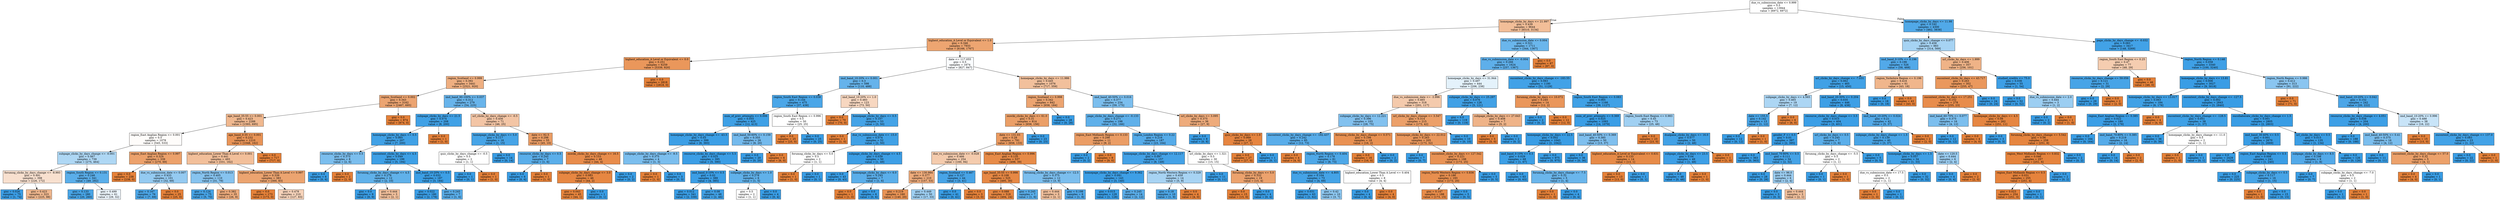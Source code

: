 digraph Tree {
node [shape=box, style="filled", color="black"] ;
0 [label="due_vs_submission_date <= 0.999\ngini = 0.5\nsamples = 13944\nvalue = [6972, 6972]", fillcolor="#e5813900"] ;
1 [label="homepage_clicks_by_days <= 21.997\ngini = 0.439\nsamples = 9644\nvalue = [6510, 3134]", fillcolor="#e5813984"] ;
0 -> 1 [labeldistance=2.5, labelangle=45, headlabel="True"] ;
2 [label="highest_education_A Level or Equivalent <= 1.0\ngini = 0.346\nsamples = 7933\nvalue = [6166, 1767]", fillcolor="#e58139b6"] ;
1 -> 2 ;
3 [label="highest_education_A Level or Equivalent <= 0.0\ngini = 0.251\nsamples = 6259\nvalue = [5339, 920]", fillcolor="#e58139d3"] ;
2 -> 3 ;
4 [label="region_Scotland <= 0.999\ngini = 0.392\nsamples = 3441\nvalue = [2521, 920]", fillcolor="#e58139a2"] ;
3 -> 4 ;
5 [label="region_Scotland <= 0.002\ngini = 0.343\nsamples = 3162\nvalue = [2467, 695]", fillcolor="#e58139b7"] ;
4 -> 5 ;
6 [label="age_band_35-55 <= 0.001\ngini = 0.423\nsamples = 2288\nvalue = [1593, 695]", fillcolor="#e5813990"] ;
5 -> 6 ;
7 [label="region_East Anglian Region <= 0.001\ngini = 0.5\nsamples = 1078\nvalue = [545, 533]", fillcolor="#e5813906"] ;
6 -> 7 ;
8 [label="subpage_clicks_by_days_change <= -0.001\ngini = 0.467\nsamples = 739\nvalue = [275, 464]", fillcolor="#399de568"] ;
7 -> 8 ;
9 [label="forumng_clicks_by_days_change <= -8.993\ngini = 0.491\nsamples = 398\nvalue = [226, 172]", fillcolor="#e581393d"] ;
8 -> 9 ;
10 [label="gini = 0.026\nsamples = 75\nvalue = [1, 74]", fillcolor="#399de5fc"] ;
9 -> 10 ;
11 [label="gini = 0.423\nsamples = 323\nvalue = [225, 98]", fillcolor="#e5813990"] ;
9 -> 11 ;
12 [label="region_South Region <= 0.131\ngini = 0.246\nsamples = 341\nvalue = [49, 292]", fillcolor="#399de5d4"] ;
8 -> 12 ;
13 [label="gini = 0.133\nsamples = 280\nvalue = [20, 260]", fillcolor="#399de5eb"] ;
12 -> 13 ;
14 [label="gini = 0.499\nsamples = 61\nvalue = [29, 32]", fillcolor="#399de518"] ;
12 -> 14 ;
15 [label="region_East Anglian Region <= 0.997\ngini = 0.324\nsamples = 339\nvalue = [270, 69]", fillcolor="#e58139be"] ;
7 -> 15 ;
16 [label="gini = 0.0\nsamples = 238\nvalue = [238, 0]", fillcolor="#e58139ff"] ;
15 -> 16 ;
17 [label="due_vs_submission_date <= 0.007\ngini = 0.433\nsamples = 101\nvalue = [32, 69]", fillcolor="#399de589"] ;
15 -> 17 ;
18 [label="gini = 0.167\nsamples = 76\nvalue = [7, 69]", fillcolor="#399de5e5"] ;
17 -> 18 ;
19 [label="gini = 0.0\nsamples = 25\nvalue = [25, 0]", fillcolor="#e58139ff"] ;
17 -> 19 ;
20 [label="age_band_0-35 <= 0.001\ngini = 0.232\nsamples = 1210\nvalue = [1048, 162]", fillcolor="#e58139d8"] ;
6 -> 20 ;
21 [label="highest_education_Lower Than A Level <= 0.001\ngini = 0.441\nsamples = 493\nvalue = [331, 162]", fillcolor="#e5813982"] ;
20 -> 21 ;
22 [label="region_North Region <= 0.013\ngini = 0.405\nsamples = 110\nvalue = [31, 79]", fillcolor="#399de59b"] ;
21 -> 22 ;
23 [label="gini = 0.124\nsamples = 75\nvalue = [5, 70]", fillcolor="#399de5ed"] ;
22 -> 23 ;
24 [label="gini = 0.382\nsamples = 35\nvalue = [26, 9]", fillcolor="#e58139a7"] ;
22 -> 24 ;
25 [label="highest_education_Lower Than A Level <= 0.997\ngini = 0.339\nsamples = 383\nvalue = [300, 83]", fillcolor="#e58139b8"] ;
21 -> 25 ;
26 [label="gini = 0.0\nsamples = 173\nvalue = [173, 0]", fillcolor="#e58139ff"] ;
25 -> 26 ;
27 [label="gini = 0.478\nsamples = 210\nvalue = [127, 83]", fillcolor="#e5813958"] ;
25 -> 27 ;
28 [label="gini = 0.0\nsamples = 717\nvalue = [717, 0]", fillcolor="#e58139ff"] ;
20 -> 28 ;
29 [label="gini = 0.0\nsamples = 874\nvalue = [874, 0]", fillcolor="#e58139ff"] ;
5 -> 29 ;
30 [label="imd_band_90-100% <= 0.037\ngini = 0.312\nsamples = 279\nvalue = [54, 225]", fillcolor="#399de5c2"] ;
4 -> 30 ;
31 [label="subpage_clicks_by_days <= 21.5\ngini = 0.074\nsamples = 208\nvalue = [8, 200]", fillcolor="#399de5f5"] ;
30 -> 31 ;
32 [label="homepage_clicks_by_days <= 0.5\ngini = 0.065\nsamples = 207\nvalue = [7, 200]", fillcolor="#399de5f6"] ;
31 -> 32 ;
33 [label="resource_clicks_by_days <= 0.5\ngini = 0.375\nsamples = 8\nvalue = [2, 6]", fillcolor="#399de5aa"] ;
32 -> 33 ;
34 [label="gini = 0.0\nsamples = 6\nvalue = [0, 6]", fillcolor="#399de5ff"] ;
33 -> 34 ;
35 [label="gini = 0.0\nsamples = 2\nvalue = [2, 0]", fillcolor="#e58139ff"] ;
33 -> 35 ;
36 [label="oucontent_clicks_by_days <= 4.5\ngini = 0.049\nsamples = 199\nvalue = [5, 194]", fillcolor="#399de5f8"] ;
32 -> 36 ;
37 [label="forumng_clicks_by_days_change <= 4.5\ngini = 0.278\nsamples = 12\nvalue = [2, 10]", fillcolor="#399de5cc"] ;
36 -> 37 ;
38 [label="gini = 0.0\nsamples = 9\nvalue = [0, 9]", fillcolor="#399de5ff"] ;
37 -> 38 ;
39 [label="gini = 0.444\nsamples = 3\nvalue = [2, 1]", fillcolor="#e581397f"] ;
37 -> 39 ;
40 [label="imd_band_10-20% <= 0.5\ngini = 0.032\nsamples = 187\nvalue = [3, 184]", fillcolor="#399de5fb"] ;
36 -> 40 ;
41 [label="gini = 0.022\nsamples = 180\nvalue = [2, 178]", fillcolor="#399de5fc"] ;
40 -> 41 ;
42 [label="gini = 0.245\nsamples = 7\nvalue = [1, 6]", fillcolor="#399de5d4"] ;
40 -> 42 ;
43 [label="gini = 0.0\nsamples = 1\nvalue = [1, 0]", fillcolor="#e58139ff"] ;
31 -> 43 ;
44 [label="url_clicks_by_days_change <= -0.5\ngini = 0.456\nsamples = 71\nvalue = [46, 25]", fillcolor="#e5813974"] ;
30 -> 44 ;
45 [label="homepage_clicks_by_days <= 5.0\ngini = 0.117\nsamples = 16\nvalue = [1, 15]", fillcolor="#399de5ee"] ;
44 -> 45 ;
46 [label="quiz_clicks_by_days_change <= -0.5\ngini = 0.5\nsamples = 2\nvalue = [1, 1]", fillcolor="#e5813900"] ;
45 -> 46 ;
47 [label="gini = 0.0\nsamples = 1\nvalue = [0, 1]", fillcolor="#399de5ff"] ;
46 -> 47 ;
48 [label="gini = 0.0\nsamples = 1\nvalue = [1, 0]", fillcolor="#e58139ff"] ;
46 -> 48 ;
49 [label="gini = 0.0\nsamples = 14\nvalue = [0, 14]", fillcolor="#399de5ff"] ;
45 -> 49 ;
50 [label="date <= 92.5\ngini = 0.298\nsamples = 55\nvalue = [45, 10]", fillcolor="#e58139c6"] ;
44 -> 50 ;
51 [label="resource_clicks_by_days <= 0.5\ngini = 0.245\nsamples = 7\nvalue = [1, 6]", fillcolor="#399de5d4"] ;
50 -> 51 ;
52 [label="gini = 0.0\nsamples = 6\nvalue = [0, 6]", fillcolor="#399de5ff"] ;
51 -> 52 ;
53 [label="gini = 0.0\nsamples = 1\nvalue = [1, 0]", fillcolor="#e58139ff"] ;
51 -> 53 ;
54 [label="ouwiki_clicks_by_days_change <= 16.5\ngini = 0.153\nsamples = 48\nvalue = [44, 4]", fillcolor="#e58139e8"] ;
50 -> 54 ;
55 [label="subpage_clicks_by_days_change <= 3.0\ngini = 0.083\nsamples = 46\nvalue = [44, 2]", fillcolor="#e58139f3"] ;
54 -> 55 ;
56 [label="gini = 0.043\nsamples = 45\nvalue = [44, 1]", fillcolor="#e58139f9"] ;
55 -> 56 ;
57 [label="gini = 0.0\nsamples = 1\nvalue = [0, 1]", fillcolor="#399de5ff"] ;
55 -> 57 ;
58 [label="gini = 0.0\nsamples = 2\nvalue = [0, 2]", fillcolor="#399de5ff"] ;
54 -> 58 ;
59 [label="gini = 0.0\nsamples = 2818\nvalue = [2818, 0]", fillcolor="#e58139ff"] ;
3 -> 59 ;
60 [label="date <= 117.055\ngini = 0.5\nsamples = 1674\nvalue = [827, 847]", fillcolor="#399de506"] ;
2 -> 60 ;
61 [label="imd_band_10-20% <= 0.001\ngini = 0.3\nsamples = 598\nvalue = [110, 488]", fillcolor="#399de5c6"] ;
60 -> 61 ;
62 [label="region_South East Region <= 0.038\ngini = 0.144\nsamples = 475\nvalue = [37, 438]", fillcolor="#399de5e9"] ;
61 -> 62 ;
63 [label="num_of_prev_attempts <= 0.006\ngini = 0.055\nsamples = 425\nvalue = [12, 413]", fillcolor="#399de5f8"] ;
62 -> 63 ;
64 [label="homepage_clicks_by_days_change <= -43.5\ngini = 0.03\nsamples = 399\nvalue = [6, 393]", fillcolor="#399de5fb"] ;
63 -> 64 ;
65 [label="subpage_clicks_by_days_change <= -9.5\ngini = 0.375\nsamples = 4\nvalue = [1, 3]", fillcolor="#399de5aa"] ;
64 -> 65 ;
66 [label="gini = 0.0\nsamples = 1\nvalue = [1, 0]", fillcolor="#e58139ff"] ;
65 -> 66 ;
67 [label="gini = 0.0\nsamples = 3\nvalue = [0, 3]", fillcolor="#399de5ff"] ;
65 -> 67 ;
68 [label="resource_clicks_by_days_change <= 5.5\ngini = 0.025\nsamples = 395\nvalue = [5, 390]", fillcolor="#399de5fc"] ;
64 -> 68 ;
69 [label="imd_band_0-10% <= 0.5\ngini = 0.02\nsamples = 389\nvalue = [4, 385]", fillcolor="#399de5fc"] ;
68 -> 69 ;
70 [label="gini = 0.012\nsamples = 341\nvalue = [2, 339]", fillcolor="#399de5fd"] ;
69 -> 70 ;
71 [label="gini = 0.08\nsamples = 48\nvalue = [2, 46]", fillcolor="#399de5f4"] ;
69 -> 71 ;
72 [label="subpage_clicks_by_days <= 1.0\ngini = 0.278\nsamples = 6\nvalue = [1, 5]", fillcolor="#399de5cc"] ;
68 -> 72 ;
73 [label="gini = 0.5\nsamples = 2\nvalue = [1, 1]", fillcolor="#e5813900"] ;
72 -> 73 ;
74 [label="gini = 0.0\nsamples = 4\nvalue = [0, 4]", fillcolor="#399de5ff"] ;
72 -> 74 ;
75 [label="imd_band_50-60% <= 0.159\ngini = 0.355\nsamples = 26\nvalue = [6, 20]", fillcolor="#399de5b3"] ;
63 -> 75 ;
76 [label="gini = 0.0\nsamples = 20\nvalue = [0, 20]", fillcolor="#399de5ff"] ;
75 -> 76 ;
77 [label="gini = 0.0\nsamples = 6\nvalue = [6, 0]", fillcolor="#e58139ff"] ;
75 -> 77 ;
78 [label="region_South East Region <= 0.996\ngini = 0.5\nsamples = 50\nvalue = [25, 25]", fillcolor="#e5813900"] ;
62 -> 78 ;
79 [label="gini = 0.0\nsamples = 25\nvalue = [25, 0]", fillcolor="#e58139ff"] ;
78 -> 79 ;
80 [label="gini = 0.0\nsamples = 25\nvalue = [0, 25]", fillcolor="#399de5ff"] ;
78 -> 80 ;
81 [label="imd_band_10-20% <= 1.0\ngini = 0.483\nsamples = 123\nvalue = [73, 50]", fillcolor="#e5813950"] ;
61 -> 81 ;
82 [label="gini = 0.0\nsamples = 70\nvalue = [70, 0]", fillcolor="#e58139ff"] ;
81 -> 82 ;
83 [label="homepage_clicks_by_days <= 0.5\ngini = 0.107\nsamples = 53\nvalue = [3, 50]", fillcolor="#399de5f0"] ;
81 -> 83 ;
84 [label="gini = 0.0\nsamples = 1\nvalue = [1, 0]", fillcolor="#e58139ff"] ;
83 -> 84 ;
85 [label="due_vs_submission_date <= -15.0\ngini = 0.074\nsamples = 52\nvalue = [2, 50]", fillcolor="#399de5f5"] ;
83 -> 85 ;
86 [label="forumng_clicks_by_days <= 5.0\ngini = 0.5\nsamples = 2\nvalue = [1, 1]", fillcolor="#e5813900"] ;
85 -> 86 ;
87 [label="gini = 0.0\nsamples = 1\nvalue = [1, 0]", fillcolor="#e58139ff"] ;
86 -> 87 ;
88 [label="gini = 0.0\nsamples = 1\nvalue = [0, 1]", fillcolor="#399de5ff"] ;
86 -> 88 ;
89 [label="subpage_clicks_by_days_change <= 4.5\ngini = 0.039\nsamples = 50\nvalue = [1, 49]", fillcolor="#399de5fa"] ;
85 -> 89 ;
90 [label="gini = 0.0\nsamples = 43\nvalue = [0, 43]", fillcolor="#399de5ff"] ;
89 -> 90 ;
91 [label="homepage_clicks_by_days <= 6.0\ngini = 0.245\nsamples = 7\nvalue = [1, 6]", fillcolor="#399de5d4"] ;
89 -> 91 ;
92 [label="gini = 0.0\nsamples = 1\nvalue = [1, 0]", fillcolor="#e58139ff"] ;
91 -> 92 ;
93 [label="gini = 0.0\nsamples = 6\nvalue = [0, 6]", fillcolor="#399de5ff"] ;
91 -> 93 ;
94 [label="homepage_clicks_by_days <= 11.986\ngini = 0.445\nsamples = 1076\nvalue = [717, 359]", fillcolor="#e581397f"] ;
60 -> 94 ;
95 [label="region_Scotland <= 0.998\ngini = 0.342\nsamples = 842\nvalue = [658, 184]", fillcolor="#e58139b8"] ;
94 -> 95 ;
96 [label="ouwiki_clicks_by_days <= 61.0\ngini = 0.31\nsamples = 814\nvalue = [658, 156]", fillcolor="#e58139c3"] ;
95 -> 96 ;
97 [label="date <= 131.03\ngini = 0.28\nsamples = 791\nvalue = [658, 133]", fillcolor="#e58139cb"] ;
96 -> 97 ;
98 [label="due_vs_submission_date <= -0.028\ngini = 0.466\nsamples = 254\nvalue = [160, 94]", fillcolor="#e5813969"] ;
97 -> 98 ;
99 [label="date <= 130.984\ngini = 0.377\nsamples = 210\nvalue = [157, 53]", fillcolor="#e58139a9"] ;
98 -> 99 ;
100 [label="gini = 0.219\nsamples = 160\nvalue = [140, 20]", fillcolor="#e58139db"] ;
99 -> 100 ;
101 [label="gini = 0.449\nsamples = 50\nvalue = [17, 33]", fillcolor="#399de57c"] ;
99 -> 101 ;
102 [label="region_Scotland <= 0.467\ngini = 0.127\nsamples = 44\nvalue = [3, 41]", fillcolor="#399de5ec"] ;
98 -> 102 ;
103 [label="gini = 0.0\nsamples = 41\nvalue = [0, 41]", fillcolor="#399de5ff"] ;
102 -> 103 ;
104 [label="gini = 0.0\nsamples = 3\nvalue = [3, 0]", fillcolor="#e58139ff"] ;
102 -> 104 ;
105 [label="region_East Anglian Region <= 0.996\ngini = 0.135\nsamples = 537\nvalue = [498, 39]", fillcolor="#e58139eb"] ;
97 -> 105 ;
106 [label="age_band_35-55 <= 0.998\ngini = 0.108\nsamples = 525\nvalue = [495, 30]", fillcolor="#e58139f0"] ;
105 -> 106 ;
107 [label="gini = 0.088\nsamples = 518\nvalue = [494, 24]", fillcolor="#e58139f3"] ;
106 -> 107 ;
108 [label="gini = 0.245\nsamples = 7\nvalue = [1, 6]", fillcolor="#399de5d4"] ;
106 -> 108 ;
109 [label="forumng_clicks_by_days_change <= -12.5\ngini = 0.375\nsamples = 12\nvalue = [3, 9]", fillcolor="#399de5aa"] ;
105 -> 109 ;
110 [label="gini = 0.444\nsamples = 3\nvalue = [2, 1]", fillcolor="#e581397f"] ;
109 -> 110 ;
111 [label="gini = 0.198\nsamples = 9\nvalue = [1, 8]", fillcolor="#399de5df"] ;
109 -> 111 ;
112 [label="gini = 0.0\nsamples = 23\nvalue = [0, 23]", fillcolor="#399de5ff"] ;
96 -> 112 ;
113 [label="gini = 0.0\nsamples = 28\nvalue = [0, 28]", fillcolor="#399de5ff"] ;
95 -> 113 ;
114 [label="imd_band_40-50% <= 0.016\ngini = 0.377\nsamples = 234\nvalue = [59, 175]", fillcolor="#399de5a9"] ;
94 -> 114 ;
115 [label="page_clicks_by_days_change <= -0.133\ngini = 0.271\nsamples = 198\nvalue = [32, 166]", fillcolor="#399de5ce"] ;
114 -> 115 ;
116 [label="region_East Midlands Region <= 0.133\ngini = 0.298\nsamples = 11\nvalue = [9, 2]", fillcolor="#e58139c6"] ;
115 -> 116 ;
117 [label="gini = 0.0\nsamples = 2\nvalue = [0, 2]", fillcolor="#399de5ff"] ;
116 -> 117 ;
118 [label="gini = 0.0\nsamples = 9\nvalue = [9, 0]", fillcolor="#e58139ff"] ;
116 -> 118 ;
119 [label="region_London Region <= 0.22\ngini = 0.216\nsamples = 187\nvalue = [23, 164]", fillcolor="#399de5db"] ;
115 -> 119 ;
120 [label="homepage_clicks_by_days_change <= 12.117\ngini = 0.097\nsamples = 157\nvalue = [8, 149]", fillcolor="#399de5f1"] ;
119 -> 120 ;
121 [label="homepage_clicks_by_days_change <= 9.362\ngini = 0.041\nsamples = 143\nvalue = [3, 140]", fillcolor="#399de5fa"] ;
120 -> 121 ;
122 [label="gini = 0.015\nsamples = 129\nvalue = [1, 128]", fillcolor="#399de5fd"] ;
121 -> 122 ;
123 [label="gini = 0.245\nsamples = 14\nvalue = [2, 12]", fillcolor="#399de5d4"] ;
121 -> 123 ;
124 [label="region_North Western Region <= 0.329\ngini = 0.459\nsamples = 14\nvalue = [5, 9]", fillcolor="#399de571"] ;
120 -> 124 ;
125 [label="gini = 0.18\nsamples = 10\nvalue = [1, 9]", fillcolor="#399de5e3"] ;
124 -> 125 ;
126 [label="gini = 0.0\nsamples = 4\nvalue = [4, 0]", fillcolor="#e58139ff"] ;
124 -> 126 ;
127 [label="url_clicks_by_days <= 1.321\ngini = 0.5\nsamples = 30\nvalue = [15, 15]", fillcolor="#e5813900"] ;
119 -> 127 ;
128 [label="gini = 0.0\nsamples = 11\nvalue = [0, 11]", fillcolor="#399de5ff"] ;
127 -> 128 ;
129 [label="forumng_clicks_by_days <= 5.0\ngini = 0.332\nsamples = 19\nvalue = [15, 4]", fillcolor="#e58139bb"] ;
127 -> 129 ;
130 [label="gini = 0.0\nsamples = 15\nvalue = [15, 0]", fillcolor="#e58139ff"] ;
129 -> 130 ;
131 [label="gini = 0.0\nsamples = 4\nvalue = [0, 4]", fillcolor="#399de5ff"] ;
129 -> 131 ;
132 [label="url_clicks_by_days <= 3.095\ngini = 0.375\nsamples = 36\nvalue = [27, 9]", fillcolor="#e58139aa"] ;
114 -> 132 ;
133 [label="gini = 0.0\nsamples = 8\nvalue = [0, 8]", fillcolor="#399de5ff"] ;
132 -> 133 ;
134 [label="quiz_clicks_by_days <= 1.0\ngini = 0.069\nsamples = 28\nvalue = [27, 1]", fillcolor="#e58139f6"] ;
132 -> 134 ;
135 [label="gini = 0.0\nsamples = 27\nvalue = [27, 0]", fillcolor="#e58139ff"] ;
134 -> 135 ;
136 [label="gini = 0.0\nsamples = 1\nvalue = [0, 1]", fillcolor="#399de5ff"] ;
134 -> 136 ;
137 [label="due_vs_submission_date <= 0.004\ngini = 0.321\nsamples = 1711\nvalue = [344, 1367]", fillcolor="#399de5bf"] ;
1 -> 137 ;
138 [label="due_vs_submission_date <= -0.004\ngini = 0.266\nsamples = 1624\nvalue = [257, 1367]", fillcolor="#399de5cf"] ;
137 -> 138 ;
139 [label="homepage_clicks_by_days <= 31.944\ngini = 0.497\nsamples = 444\nvalue = [206, 238]", fillcolor="#399de522"] ;
138 -> 139 ;
140 [label="due_vs_submission_date <= -3.996\ngini = 0.465\nsamples = 318\nvalue = [201, 117]", fillcolor="#e581396b"] ;
139 -> 140 ;
141 [label="subpage_clicks_by_days <= 12.221\ngini = 0.396\nsamples = 103\nvalue = [28, 75]", fillcolor="#399de5a0"] ;
140 -> 141 ;
142 [label="oucontent_clicks_by_days_change <= -182.437\ngini = 0.242\nsamples = 85\nvalue = [12, 73]", fillcolor="#399de5d5"] ;
141 -> 142 ;
143 [label="gini = 0.0\nsamples = 4\nvalue = [4, 0]", fillcolor="#e58139ff"] ;
142 -> 143 ;
144 [label="region_North Region <= 0.404\ngini = 0.178\nsamples = 81\nvalue = [8, 73]", fillcolor="#399de5e3"] ;
142 -> 144 ;
145 [label="due_vs_submission_date <= -4.805\ngini = 0.104\nsamples = 73\nvalue = [4, 69]", fillcolor="#399de5f0"] ;
144 -> 145 ;
146 [label="gini = 0.031\nsamples = 63\nvalue = [1, 62]", fillcolor="#399de5fb"] ;
145 -> 146 ;
147 [label="gini = 0.42\nsamples = 10\nvalue = [3, 7]", fillcolor="#399de592"] ;
145 -> 147 ;
148 [label="highest_education_Lower Than A Level <= 0.404\ngini = 0.5\nsamples = 8\nvalue = [4, 4]", fillcolor="#e5813900"] ;
144 -> 148 ;
149 [label="gini = 0.0\nsamples = 4\nvalue = [0, 4]", fillcolor="#399de5ff"] ;
148 -> 149 ;
150 [label="gini = 0.0\nsamples = 4\nvalue = [4, 0]", fillcolor="#e58139ff"] ;
148 -> 150 ;
151 [label="forumng_clicks_by_days_change <= 0.571\ngini = 0.198\nsamples = 18\nvalue = [16, 2]", fillcolor="#e58139df"] ;
141 -> 151 ;
152 [label="gini = 0.0\nsamples = 16\nvalue = [16, 0]", fillcolor="#e58139ff"] ;
151 -> 152 ;
153 [label="gini = 0.0\nsamples = 2\nvalue = [0, 2]", fillcolor="#399de5ff"] ;
151 -> 153 ;
154 [label="url_clicks_by_days_change <= 3.547\ngini = 0.314\nsamples = 215\nvalue = [173, 42]", fillcolor="#e58139c1"] ;
140 -> 154 ;
155 [label="homepage_clicks_by_days <= 22.012\ngini = 0.263\nsamples = 205\nvalue = [173, 32]", fillcolor="#e58139d0"] ;
154 -> 155 ;
156 [label="gini = 0.0\nsamples = 7\nvalue = [0, 7]", fillcolor="#399de5ff"] ;
155 -> 156 ;
157 [label="oucontent_clicks_by_days <= 127.542\ngini = 0.221\nsamples = 198\nvalue = [173, 25]", fillcolor="#e58139da"] ;
155 -> 157 ;
158 [label="region_North Western Region <= 0.836\ngini = 0.186\nsamples = 193\nvalue = [173, 20]", fillcolor="#e58139e2"] ;
157 -> 158 ;
159 [label="gini = 0.147\nsamples = 188\nvalue = [173, 15]", fillcolor="#e58139e9"] ;
158 -> 159 ;
160 [label="gini = 0.0\nsamples = 5\nvalue = [0, 5]", fillcolor="#399de5ff"] ;
158 -> 160 ;
161 [label="gini = 0.0\nsamples = 5\nvalue = [0, 5]", fillcolor="#399de5ff"] ;
157 -> 161 ;
162 [label="gini = 0.0\nsamples = 10\nvalue = [0, 10]", fillcolor="#399de5ff"] ;
154 -> 162 ;
163 [label="subpage_clicks_by_days <= 25.297\ngini = 0.076\nsamples = 126\nvalue = [5, 121]", fillcolor="#399de5f4"] ;
139 -> 163 ;
164 [label="gini = 0.0\nsamples = 119\nvalue = [0, 119]", fillcolor="#399de5ff"] ;
163 -> 164 ;
165 [label="subpage_clicks_by_days <= 27.643\ngini = 0.408\nsamples = 7\nvalue = [5, 2]", fillcolor="#e5813999"] ;
163 -> 165 ;
166 [label="gini = 0.0\nsamples = 5\nvalue = [5, 0]", fillcolor="#e58139ff"] ;
165 -> 166 ;
167 [label="gini = 0.0\nsamples = 2\nvalue = [0, 2]", fillcolor="#399de5ff"] ;
165 -> 167 ;
168 [label="oucontent_clicks_by_days_change <= -183.55\ngini = 0.083\nsamples = 1180\nvalue = [51, 1129]", fillcolor="#399de5f3"] ;
138 -> 168 ;
169 [label="forumng_clicks_by_days <= 10.072\ngini = 0.245\nsamples = 14\nvalue = [12, 2]", fillcolor="#e58139d4"] ;
168 -> 169 ;
170 [label="gini = 0.0\nsamples = 2\nvalue = [0, 2]", fillcolor="#399de5ff"] ;
169 -> 170 ;
171 [label="gini = 0.0\nsamples = 12\nvalue = [12, 0]", fillcolor="#e58139ff"] ;
169 -> 171 ;
172 [label="region_South East Region <= 0.083\ngini = 0.065\nsamples = 1166\nvalue = [39, 1127]", fillcolor="#399de5f6"] ;
168 -> 172 ;
173 [label="num_of_prev_attempts <= 0.369\ngini = 0.025\nsamples = 1093\nvalue = [14, 1079]", fillcolor="#399de5fc"] ;
172 -> 173 ;
174 [label="homepage_clicks_by_days <= 22.5\ngini = 0.002\nsamples = 1043\nvalue = [1, 1042]", fillcolor="#399de5ff"] ;
173 -> 174 ;
175 [label="imd_band_0-10% <= 0.5\ngini = 0.029\nsamples = 68\nvalue = [1, 67]", fillcolor="#399de5fb"] ;
174 -> 175 ;
176 [label="gini = 0.0\nsamples = 63\nvalue = [0, 63]", fillcolor="#399de5ff"] ;
175 -> 176 ;
177 [label="forumng_clicks_by_days_change <= -7.5\ngini = 0.32\nsamples = 5\nvalue = [1, 4]", fillcolor="#399de5bf"] ;
175 -> 177 ;
178 [label="gini = 0.0\nsamples = 1\nvalue = [1, 0]", fillcolor="#e58139ff"] ;
177 -> 178 ;
179 [label="gini = 0.0\nsamples = 4\nvalue = [0, 4]", fillcolor="#399de5ff"] ;
177 -> 179 ;
180 [label="gini = 0.0\nsamples = 975\nvalue = [0, 975]", fillcolor="#399de5ff"] ;
174 -> 180 ;
181 [label="imd_band_40-50% <= 0.369\ngini = 0.385\nsamples = 50\nvalue = [13, 37]", fillcolor="#399de5a5"] ;
173 -> 181 ;
182 [label="gini = 0.0\nsamples = 36\nvalue = [0, 36]", fillcolor="#399de5ff"] ;
181 -> 182 ;
183 [label="highest_education_A Level or Equivalent <= 0.631\ngini = 0.133\nsamples = 14\nvalue = [13, 1]", fillcolor="#e58139eb"] ;
181 -> 183 ;
184 [label="gini = 0.0\nsamples = 13\nvalue = [13, 0]", fillcolor="#e58139ff"] ;
183 -> 184 ;
185 [label="gini = 0.0\nsamples = 1\nvalue = [0, 1]", fillcolor="#399de5ff"] ;
183 -> 185 ;
186 [label="region_South East Region <= 0.983\ngini = 0.45\nsamples = 73\nvalue = [25, 48]", fillcolor="#399de57a"] ;
172 -> 186 ;
187 [label="gini = 0.0\nsamples = 23\nvalue = [23, 0]", fillcolor="#e58139ff"] ;
186 -> 187 ;
188 [label="dualpane_clicks_by_days <= 16.0\ngini = 0.077\nsamples = 50\nvalue = [2, 48]", fillcolor="#399de5f4"] ;
186 -> 188 ;
189 [label="subpage_clicks_by_days <= 23.5\ngini = 0.04\nsamples = 49\nvalue = [1, 48]", fillcolor="#399de5fa"] ;
188 -> 189 ;
190 [label="gini = 0.0\nsamples = 48\nvalue = [0, 48]", fillcolor="#399de5ff"] ;
189 -> 190 ;
191 [label="gini = 0.0\nsamples = 1\nvalue = [1, 0]", fillcolor="#e58139ff"] ;
189 -> 191 ;
192 [label="gini = 0.0\nsamples = 1\nvalue = [1, 0]", fillcolor="#e58139ff"] ;
188 -> 192 ;
193 [label="gini = 0.0\nsamples = 87\nvalue = [87, 0]", fillcolor="#e58139ff"] ;
137 -> 193 ;
194 [label="homepage_clicks_by_days <= 11.98\ngini = 0.192\nsamples = 4300\nvalue = [462, 3838]", fillcolor="#399de5e0"] ;
0 -> 194 [labeldistance=2.5, labelangle=-45, headlabel="False"] ;
195 [label="quiz_clicks_by_days_change <= 0.077\ngini = 0.458\nsamples = 883\nvalue = [314, 569]", fillcolor="#399de572"] ;
194 -> 195 ;
196 [label="imd_band_0-10% <= 0.196\ngini = 0.196\nsamples = 526\nvalue = [58, 468]", fillcolor="#399de5df"] ;
195 -> 196 ;
197 [label="url_clicks_by_days_change <= -7.031\ngini = 0.062\nsamples = 465\nvalue = [15, 450]", fillcolor="#399de5f6"] ;
196 -> 197 ;
198 [label="subpage_clicks_by_days <= 4.565\ngini = 0.465\nsamples = 19\nvalue = [7, 12]", fillcolor="#399de56a"] ;
197 -> 198 ;
199 [label="date <= 155.5\ngini = 0.142\nsamples = 13\nvalue = [1, 12]", fillcolor="#399de5ea"] ;
198 -> 199 ;
200 [label="gini = 0.0\nsamples = 12\nvalue = [0, 12]", fillcolor="#399de5ff"] ;
199 -> 200 ;
201 [label="gini = 0.0\nsamples = 1\nvalue = [1, 0]", fillcolor="#e58139ff"] ;
199 -> 201 ;
202 [label="gini = 0.0\nsamples = 6\nvalue = [6, 0]", fillcolor="#e58139ff"] ;
198 -> 202 ;
203 [label="imd_band_20-30% <= 0.204\ngini = 0.035\nsamples = 446\nvalue = [8, 438]", fillcolor="#399de5fa"] ;
197 -> 203 ;
204 [label="resource_clicks_by_days_change <= 3.5\ngini = 0.015\nsamples = 404\nvalue = [3, 401]", fillcolor="#399de5fd"] ;
203 -> 204 ;
205 [label="gender_F <= 0.5\ngini = 0.01\nsamples = 397\nvalue = [2, 395]", fillcolor="#399de5fe"] ;
204 -> 205 ;
206 [label="gini = 0.0\nsamples = 363\nvalue = [0, 363]", fillcolor="#399de5ff"] ;
205 -> 206 ;
207 [label="imd_band_70-80% <= 0.5\ngini = 0.111\nsamples = 34\nvalue = [2, 32]", fillcolor="#399de5ef"] ;
205 -> 207 ;
208 [label="gini = 0.0\nsamples = 28\nvalue = [0, 28]", fillcolor="#399de5ff"] ;
207 -> 208 ;
209 [label="date <= 96.0\ngini = 0.444\nsamples = 6\nvalue = [2, 4]", fillcolor="#399de57f"] ;
207 -> 209 ;
210 [label="gini = 0.0\nsamples = 3\nvalue = [0, 3]", fillcolor="#399de5ff"] ;
209 -> 210 ;
211 [label="gini = 0.444\nsamples = 3\nvalue = [2, 1]", fillcolor="#e581397f"] ;
209 -> 211 ;
212 [label="url_clicks_by_days <= 0.5\ngini = 0.245\nsamples = 7\nvalue = [1, 6]", fillcolor="#399de5d4"] ;
204 -> 212 ;
213 [label="forumng_clicks_by_days_change <= -5.5\ngini = 0.5\nsamples = 2\nvalue = [1, 1]", fillcolor="#e5813900"] ;
212 -> 213 ;
214 [label="gini = 0.0\nsamples = 1\nvalue = [0, 1]", fillcolor="#399de5ff"] ;
213 -> 214 ;
215 [label="gini = 0.0\nsamples = 1\nvalue = [1, 0]", fillcolor="#e58139ff"] ;
213 -> 215 ;
216 [label="gini = 0.0\nsamples = 5\nvalue = [0, 5]", fillcolor="#399de5ff"] ;
212 -> 216 ;
217 [label="imd_band_10-20% <= 0.024\ngini = 0.21\nsamples = 42\nvalue = [5, 37]", fillcolor="#399de5dd"] ;
203 -> 217 ;
218 [label="subpage_clicks_by_days_change <= 1.5\ngini = 0.139\nsamples = 40\nvalue = [3, 37]", fillcolor="#399de5ea"] ;
217 -> 218 ;
219 [label="homepage_clicks_by_days <= 1.5\ngini = 0.057\nsamples = 34\nvalue = [1, 33]", fillcolor="#399de5f7"] ;
218 -> 219 ;
220 [label="due_vs_submission_date <= 17.5\ngini = 0.5\nsamples = 2\nvalue = [1, 1]", fillcolor="#e5813900"] ;
219 -> 220 ;
221 [label="gini = 0.0\nsamples = 1\nvalue = [1, 0]", fillcolor="#e58139ff"] ;
220 -> 221 ;
222 [label="gini = 0.0\nsamples = 1\nvalue = [0, 1]", fillcolor="#399de5ff"] ;
220 -> 222 ;
223 [label="gini = 0.0\nsamples = 32\nvalue = [0, 32]", fillcolor="#399de5ff"] ;
219 -> 223 ;
224 [label="date <= 120.5\ngini = 0.444\nsamples = 6\nvalue = [2, 4]", fillcolor="#399de57f"] ;
218 -> 224 ;
225 [label="gini = 0.0\nsamples = 4\nvalue = [0, 4]", fillcolor="#399de5ff"] ;
224 -> 225 ;
226 [label="gini = 0.0\nsamples = 2\nvalue = [2, 0]", fillcolor="#e58139ff"] ;
224 -> 226 ;
227 [label="gini = 0.0\nsamples = 2\nvalue = [2, 0]", fillcolor="#e58139ff"] ;
217 -> 227 ;
228 [label="region_Yorkshire Region <= 0.196\ngini = 0.416\nsamples = 61\nvalue = [43, 18]", fillcolor="#e5813994"] ;
196 -> 228 ;
229 [label="gini = 0.0\nsamples = 18\nvalue = [0, 18]", fillcolor="#399de5ff"] ;
228 -> 229 ;
230 [label="gini = 0.0\nsamples = 43\nvalue = [43, 0]", fillcolor="#e58139ff"] ;
228 -> 230 ;
231 [label="url_clicks_by_days <= 1.999\ngini = 0.406\nsamples = 357\nvalue = [256, 101]", fillcolor="#e581399a"] ;
195 -> 231 ;
232 [label="oucontent_clicks_by_days <= 43.717\ngini = 0.263\nsamples = 302\nvalue = [255, 47]", fillcolor="#e58139d0"] ;
231 -> 232 ;
233 [label="oucontent_clicks_by_days <= 17.251\ngini = 0.152\nsamples = 278\nvalue = [255, 23]", fillcolor="#e58139e8"] ;
232 -> 233 ;
234 [label="imd_band_60-70% <= 0.077\ngini = 0.375\nsamples = 16\nvalue = [4, 12]", fillcolor="#399de5aa"] ;
233 -> 234 ;
235 [label="gini = 0.0\nsamples = 12\nvalue = [0, 12]", fillcolor="#399de5ff"] ;
234 -> 235 ;
236 [label="gini = 0.0\nsamples = 4\nvalue = [4, 0]", fillcolor="#e58139ff"] ;
234 -> 236 ;
237 [label="homepage_clicks_by_days <= 4.5\ngini = 0.08\nsamples = 262\nvalue = [251, 11]", fillcolor="#e58139f4"] ;
233 -> 237 ;
238 [label="gini = 0.0\nsamples = 3\nvalue = [0, 3]", fillcolor="#399de5ff"] ;
237 -> 238 ;
239 [label="forumng_clicks_by_days_change <= 5.542\ngini = 0.06\nsamples = 259\nvalue = [251, 8]", fillcolor="#e58139f7"] ;
237 -> 239 ;
240 [label="region_West Midlands Region <= 0.832\ngini = 0.046\nsamples = 257\nvalue = [251, 6]", fillcolor="#e58139f9"] ;
239 -> 240 ;
241 [label="region_East Midlands Region <= 0.5\ngini = 0.031\nsamples = 255\nvalue = [251, 4]", fillcolor="#e58139fb"] ;
240 -> 241 ;
242 [label="gini = 0.023\nsamples = 254\nvalue = [251, 3]", fillcolor="#e58139fc"] ;
241 -> 242 ;
243 [label="gini = 0.0\nsamples = 1\nvalue = [0, 1]", fillcolor="#399de5ff"] ;
241 -> 243 ;
244 [label="gini = 0.0\nsamples = 2\nvalue = [0, 2]", fillcolor="#399de5ff"] ;
240 -> 244 ;
245 [label="gini = 0.0\nsamples = 2\nvalue = [0, 2]", fillcolor="#399de5ff"] ;
239 -> 245 ;
246 [label="gini = 0.0\nsamples = 24\nvalue = [0, 24]", fillcolor="#399de5ff"] ;
232 -> 246 ;
247 [label="studied_credits <= 75.0\ngini = 0.036\nsamples = 55\nvalue = [1, 54]", fillcolor="#399de5fa"] ;
231 -> 247 ;
248 [label="gini = 0.0\nsamples = 52\nvalue = [0, 52]", fillcolor="#399de5ff"] ;
247 -> 248 ;
249 [label="due_vs_submission_date <= 2.0\ngini = 0.444\nsamples = 3\nvalue = [1, 2]", fillcolor="#399de57f"] ;
247 -> 249 ;
250 [label="gini = 0.0\nsamples = 2\nvalue = [0, 2]", fillcolor="#399de5ff"] ;
249 -> 250 ;
251 [label="gini = 0.0\nsamples = 1\nvalue = [1, 0]", fillcolor="#e58139ff"] ;
249 -> 251 ;
252 [label="page_clicks_by_days_change <= -0.032\ngini = 0.083\nsamples = 3417\nvalue = [148, 3269]", fillcolor="#399de5f3"] ;
194 -> 252 ;
253 [label="region_South East Region <= 0.25\ngini = 0.47\nsamples = 77\nvalue = [48, 29]", fillcolor="#e5813965"] ;
252 -> 253 ;
254 [label="resource_clicks_by_days_change <= 59.056\ngini = 0.121\nsamples = 31\nvalue = [2, 29]", fillcolor="#399de5ed"] ;
253 -> 254 ;
255 [label="gini = 0.0\nsamples = 29\nvalue = [0, 29]", fillcolor="#399de5ff"] ;
254 -> 255 ;
256 [label="gini = 0.0\nsamples = 2\nvalue = [2, 0]", fillcolor="#e58139ff"] ;
254 -> 256 ;
257 [label="gini = 0.0\nsamples = 46\nvalue = [46, 0]", fillcolor="#e58139ff"] ;
253 -> 257 ;
258 [label="region_North Region <= 0.146\ngini = 0.058\nsamples = 3340\nvalue = [100, 3240]", fillcolor="#399de5f7"] ;
252 -> 258 ;
259 [label="homepage_clicks_by_days <= 13.81\ngini = 0.006\nsamples = 3027\nvalue = [9, 3018]", fillcolor="#399de5fe"] ;
258 -> 259 ;
260 [label="homepage_clicks_by_days <= 13.017\ngini = 0.063\nsamples = 184\nvalue = [6, 178]", fillcolor="#399de5f6"] ;
259 -> 260 ;
261 [label="region_East Anglian Region <= 0.385\ngini = 0.022\nsamples = 180\nvalue = [2, 178]", fillcolor="#399de5fc"] ;
260 -> 261 ;
262 [label="gini = 0.0\nsamples = 164\nvalue = [0, 164]", fillcolor="#399de5ff"] ;
261 -> 262 ;
263 [label="imd_band_70-80% <= 0.385\ngini = 0.219\nsamples = 16\nvalue = [2, 14]", fillcolor="#399de5db"] ;
261 -> 263 ;
264 [label="gini = 0.0\nsamples = 14\nvalue = [0, 14]", fillcolor="#399de5ff"] ;
263 -> 264 ;
265 [label="gini = 0.0\nsamples = 2\nvalue = [2, 0]", fillcolor="#e58139ff"] ;
263 -> 265 ;
266 [label="gini = 0.0\nsamples = 4\nvalue = [4, 0]", fillcolor="#e58139ff"] ;
260 -> 266 ;
267 [label="oucontent_clicks_by_days_change <= -127.5\ngini = 0.002\nsamples = 2843\nvalue = [3, 2840]", fillcolor="#399de5ff"] ;
259 -> 267 ;
268 [label="oucontent_clicks_by_days_change <= -128.5\ngini = 0.051\nsamples = 38\nvalue = [1, 37]", fillcolor="#399de5f8"] ;
267 -> 268 ;
269 [label="gini = 0.0\nsamples = 36\nvalue = [0, 36]", fillcolor="#399de5ff"] ;
268 -> 269 ;
270 [label="homepage_clicks_by_days_change <= -11.0\ngini = 0.5\nsamples = 2\nvalue = [1, 1]", fillcolor="#e5813900"] ;
268 -> 270 ;
271 [label="gini = 0.0\nsamples = 1\nvalue = [1, 0]", fillcolor="#e58139ff"] ;
270 -> 271 ;
272 [label="gini = 0.0\nsamples = 1\nvalue = [0, 1]", fillcolor="#399de5ff"] ;
270 -> 272 ;
273 [label="oucollaborate_clicks_by_days_change <= 1.5\ngini = 0.001\nsamples = 2805\nvalue = [2, 2803]", fillcolor="#399de5ff"] ;
267 -> 273 ;
274 [label="imd_band_30-40% <= 0.5\ngini = 0.001\nsamples = 2670\nvalue = [1, 2669]", fillcolor="#399de5ff"] ;
273 -> 274 ;
275 [label="gini = 0.0\nsamples = 2429\nvalue = [0, 2429]", fillcolor="#399de5ff"] ;
274 -> 275 ;
276 [label="region_East Anglian Region <= 0.5\ngini = 0.008\nsamples = 241\nvalue = [1, 240]", fillcolor="#399de5fe"] ;
274 -> 276 ;
277 [label="gini = 0.0\nsamples = 225\nvalue = [0, 225]", fillcolor="#399de5ff"] ;
276 -> 277 ;
278 [label="subpage_clicks_by_days <= 0.5\ngini = 0.117\nsamples = 16\nvalue = [1, 15]", fillcolor="#399de5ee"] ;
276 -> 278 ;
279 [label="gini = 0.0\nsamples = 1\nvalue = [1, 0]", fillcolor="#e58139ff"] ;
278 -> 279 ;
280 [label="gini = 0.0\nsamples = 15\nvalue = [0, 15]", fillcolor="#399de5ff"] ;
278 -> 280 ;
281 [label="url_clicks_by_days <= 0.5\ngini = 0.015\nsamples = 135\nvalue = [1, 134]", fillcolor="#399de5fd"] ;
273 -> 281 ;
282 [label="subpage_clicks_by_days <= 8.5\ngini = 0.198\nsamples = 9\nvalue = [1, 8]", fillcolor="#399de5df"] ;
281 -> 282 ;
283 [label="gini = 0.0\nsamples = 7\nvalue = [0, 7]", fillcolor="#399de5ff"] ;
282 -> 283 ;
284 [label="subpage_clicks_by_days_change <= -7.0\ngini = 0.5\nsamples = 2\nvalue = [1, 1]", fillcolor="#e5813900"] ;
282 -> 284 ;
285 [label="gini = 0.0\nsamples = 1\nvalue = [0, 1]", fillcolor="#399de5ff"] ;
284 -> 285 ;
286 [label="gini = 0.0\nsamples = 1\nvalue = [1, 0]", fillcolor="#e58139ff"] ;
284 -> 286 ;
287 [label="gini = 0.0\nsamples = 126\nvalue = [0, 126]", fillcolor="#399de5ff"] ;
281 -> 287 ;
288 [label="region_North Region <= 0.986\ngini = 0.412\nsamples = 313\nvalue = [91, 222]", fillcolor="#399de596"] ;
258 -> 288 ;
289 [label="gini = 0.0\nsamples = 71\nvalue = [71, 0]", fillcolor="#e58139ff"] ;
288 -> 289 ;
290 [label="imd_band_10-20% <= 0.042\ngini = 0.152\nsamples = 242\nvalue = [20, 222]", fillcolor="#399de5e8"] ;
288 -> 290 ;
291 [label="resource_clicks_by_days_change <= 4.051\ngini = 0.038\nsamples = 204\nvalue = [4, 200]", fillcolor="#399de5fa"] ;
290 -> 291 ;
292 [label="gini = 0.0\nsamples = 188\nvalue = [0, 188]", fillcolor="#399de5ff"] ;
291 -> 292 ;
293 [label="imd_band_40-50% <= 0.41\ngini = 0.375\nsamples = 16\nvalue = [4, 12]", fillcolor="#399de5aa"] ;
291 -> 293 ;
294 [label="gini = 0.0\nsamples = 11\nvalue = [0, 11]", fillcolor="#399de5ff"] ;
293 -> 294 ;
295 [label="oucontent_clicks_by_days_change <= 57.0\ngini = 0.32\nsamples = 5\nvalue = [4, 1]", fillcolor="#e58139bf"] ;
293 -> 295 ;
296 [label="gini = 0.0\nsamples = 4\nvalue = [4, 0]", fillcolor="#e58139ff"] ;
295 -> 296 ;
297 [label="gini = 0.0\nsamples = 1\nvalue = [0, 1]", fillcolor="#399de5ff"] ;
295 -> 297 ;
298 [label="imd_band_10-20% <= 0.996\ngini = 0.488\nsamples = 38\nvalue = [16, 22]", fillcolor="#399de546"] ;
290 -> 298 ;
299 [label="gini = 0.0\nsamples = 15\nvalue = [15, 0]", fillcolor="#e58139ff"] ;
298 -> 299 ;
300 [label="oucontent_clicks_by_days_change <= 137.0\ngini = 0.083\nsamples = 23\nvalue = [1, 22]", fillcolor="#399de5f3"] ;
298 -> 300 ;
301 [label="gini = 0.0\nsamples = 22\nvalue = [0, 22]", fillcolor="#399de5ff"] ;
300 -> 301 ;
302 [label="gini = 0.0\nsamples = 1\nvalue = [1, 0]", fillcolor="#e58139ff"] ;
300 -> 302 ;
}
